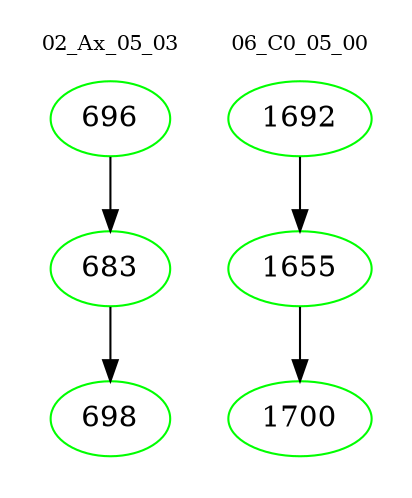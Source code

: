 digraph{
subgraph cluster_0 {
color = white
label = "02_Ax_05_03";
fontsize=10;
T0_696 [label="696", color="green"]
T0_696 -> T0_683 [color="black"]
T0_683 [label="683", color="green"]
T0_683 -> T0_698 [color="black"]
T0_698 [label="698", color="green"]
}
subgraph cluster_1 {
color = white
label = "06_C0_05_00";
fontsize=10;
T1_1692 [label="1692", color="green"]
T1_1692 -> T1_1655 [color="black"]
T1_1655 [label="1655", color="green"]
T1_1655 -> T1_1700 [color="black"]
T1_1700 [label="1700", color="green"]
}
}
